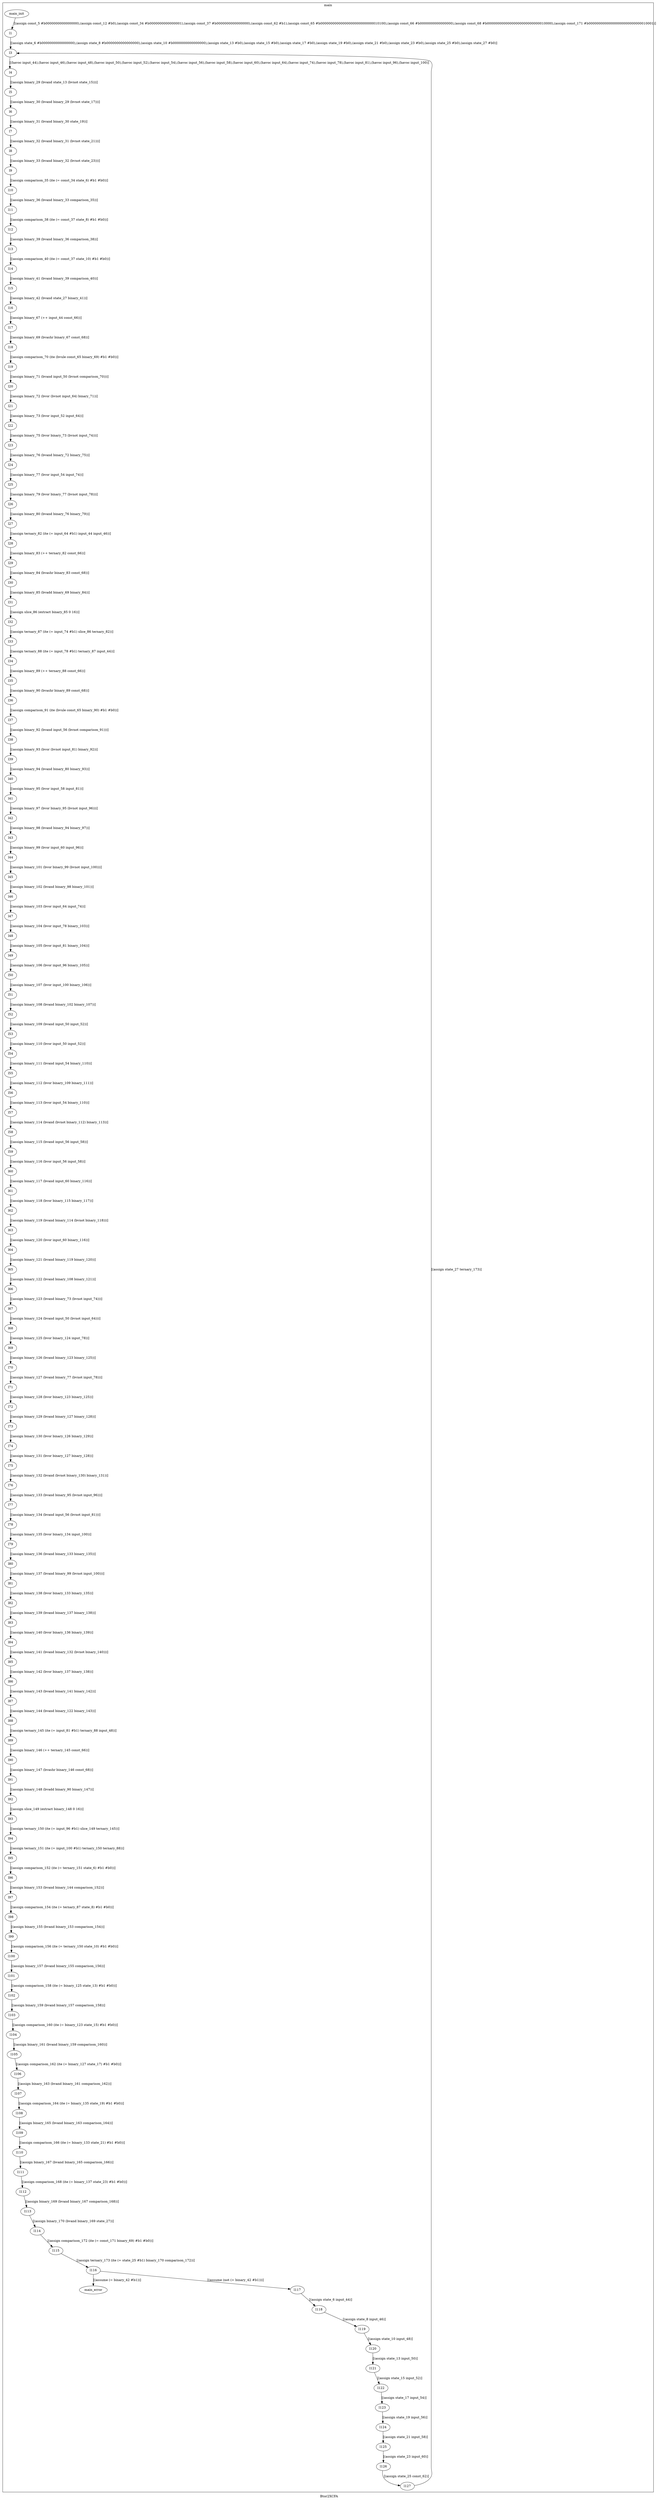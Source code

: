 digraph G {
label="Btor2XCFA";
subgraph cluster_0 {
label="main";
main_init[];
l1[];
l3[];
l4[];
l5[];
l6[];
l7[];
l8[];
l9[];
l10[];
l11[];
l12[];
l13[];
l14[];
l15[];
l16[];
l17[];
l18[];
l19[];
l20[];
l21[];
l22[];
l23[];
l24[];
l25[];
l26[];
l27[];
l28[];
l29[];
l30[];
l31[];
l32[];
l33[];
l34[];
l35[];
l36[];
l37[];
l38[];
l39[];
l40[];
l41[];
l42[];
l43[];
l44[];
l45[];
l46[];
l47[];
l48[];
l49[];
l50[];
l51[];
l52[];
l53[];
l54[];
l55[];
l56[];
l57[];
l58[];
l59[];
l60[];
l61[];
l62[];
l63[];
l64[];
l65[];
l66[];
l67[];
l68[];
l69[];
l70[];
l71[];
l72[];
l73[];
l74[];
l75[];
l76[];
l77[];
l78[];
l79[];
l80[];
l81[];
l82[];
l83[];
l84[];
l85[];
l86[];
l87[];
l88[];
l89[];
l90[];
l91[];
l92[];
l93[];
l94[];
l95[];
l96[];
l97[];
l98[];
l99[];
l100[];
l101[];
l102[];
l103[];
l104[];
l105[];
l106[];
l107[];
l108[];
l109[];
l110[];
l111[];
l112[];
l113[];
l114[];
l115[];
l116[];
main_error[];
l117[];
l118[];
l119[];
l120[];
l121[];
l122[];
l123[];
l124[];
l125[];
l126[];
l127[];
main_init -> l1 [label="[(assign const_5 #b0000000000000000),(assign const_12 #b0),(assign const_34 #b0000000000000001),(assign const_37 #b0000000000000000),(assign const_62 #b1),(assign const_65 #b00000000000000000000000000010100),(assign const_66 #b0000000000000000),(assign const_68 #b00000000000000000000000000010000),(assign const_171 #b00000000000000000000000000010001)] "];
l3 -> l4 [label="[(havoc input_44),(havoc input_46),(havoc input_48),(havoc input_50),(havoc input_52),(havoc input_54),(havoc input_56),(havoc input_58),(havoc input_60),(havoc input_64),(havoc input_74),(havoc input_78),(havoc input_81),(havoc input_96),(havoc input_100)] "];
l4 -> l5 [label="[(assign binary_29 (bvand state_13 (bvnot state_15)))] "];
l5 -> l6 [label="[(assign binary_30 (bvand binary_29 (bvnot state_17)))] "];
l6 -> l7 [label="[(assign binary_31 (bvand binary_30 state_19))] "];
l7 -> l8 [label="[(assign binary_32 (bvand binary_31 (bvnot state_21)))] "];
l8 -> l9 [label="[(assign binary_33 (bvand binary_32 (bvnot state_23)))] "];
l9 -> l10 [label="[(assign comparison_35 (ite (= const_34 state_6) #b1 #b0))] "];
l10 -> l11 [label="[(assign binary_36 (bvand binary_33 comparison_35))] "];
l11 -> l12 [label="[(assign comparison_38 (ite (= const_37 state_8) #b1 #b0))] "];
l12 -> l13 [label="[(assign binary_39 (bvand binary_36 comparison_38))] "];
l13 -> l14 [label="[(assign comparison_40 (ite (= const_37 state_10) #b1 #b0))] "];
l14 -> l15 [label="[(assign binary_41 (bvand binary_39 comparison_40))] "];
l15 -> l16 [label="[(assign binary_42 (bvand state_27 binary_41))] "];
l16 -> l17 [label="[(assign binary_67 (++ input_44 const_66))] "];
l17 -> l18 [label="[(assign binary_69 (bvashr binary_67 const_68))] "];
l18 -> l19 [label="[(assign comparison_70 (ite (bvule const_65 binary_69) #b1 #b0))] "];
l19 -> l20 [label="[(assign binary_71 (bvand input_50 (bvnot comparison_70)))] "];
l20 -> l21 [label="[(assign binary_72 (bvor (bvnot input_64) binary_71))] "];
l21 -> l22 [label="[(assign binary_73 (bvor input_52 input_64))] "];
l22 -> l23 [label="[(assign binary_75 (bvor binary_73 (bvnot input_74)))] "];
l23 -> l24 [label="[(assign binary_76 (bvand binary_72 binary_75))] "];
l24 -> l25 [label="[(assign binary_77 (bvor input_54 input_74))] "];
l25 -> l26 [label="[(assign binary_79 (bvor binary_77 (bvnot input_78)))] "];
l26 -> l27 [label="[(assign binary_80 (bvand binary_76 binary_79))] "];
l27 -> l28 [label="[(assign ternary_82 (ite (= input_64 #b1) input_44 input_46))] "];
l28 -> l29 [label="[(assign binary_83 (++ ternary_82 const_66))] "];
l29 -> l30 [label="[(assign binary_84 (bvashr binary_83 const_68))] "];
l30 -> l31 [label="[(assign binary_85 (bvadd binary_69 binary_84))] "];
l31 -> l32 [label="[(assign slice_86 (extract binary_85 0 16))] "];
l32 -> l33 [label="[(assign ternary_87 (ite (= input_74 #b1) slice_86 ternary_82))] "];
l33 -> l34 [label="[(assign ternary_88 (ite (= input_78 #b1) ternary_87 input_44))] "];
l34 -> l35 [label="[(assign binary_89 (++ ternary_88 const_66))] "];
l35 -> l36 [label="[(assign binary_90 (bvashr binary_89 const_68))] "];
l36 -> l37 [label="[(assign comparison_91 (ite (bvule const_65 binary_90) #b1 #b0))] "];
l37 -> l38 [label="[(assign binary_92 (bvand input_56 (bvnot comparison_91)))] "];
l38 -> l39 [label="[(assign binary_93 (bvor (bvnot input_81) binary_92))] "];
l39 -> l40 [label="[(assign binary_94 (bvand binary_80 binary_93))] "];
l40 -> l41 [label="[(assign binary_95 (bvor input_58 input_81))] "];
l41 -> l42 [label="[(assign binary_97 (bvor binary_95 (bvnot input_96)))] "];
l42 -> l43 [label="[(assign binary_98 (bvand binary_94 binary_97))] "];
l43 -> l44 [label="[(assign binary_99 (bvor input_60 input_96))] "];
l44 -> l45 [label="[(assign binary_101 (bvor binary_99 (bvnot input_100)))] "];
l45 -> l46 [label="[(assign binary_102 (bvand binary_98 binary_101))] "];
l46 -> l47 [label="[(assign binary_103 (bvor input_64 input_74))] "];
l47 -> l48 [label="[(assign binary_104 (bvor input_78 binary_103))] "];
l48 -> l49 [label="[(assign binary_105 (bvor input_81 binary_104))] "];
l49 -> l50 [label="[(assign binary_106 (bvor input_96 binary_105))] "];
l50 -> l51 [label="[(assign binary_107 (bvor input_100 binary_106))] "];
l51 -> l52 [label="[(assign binary_108 (bvand binary_102 binary_107))] "];
l52 -> l53 [label="[(assign binary_109 (bvand input_50 input_52))] "];
l53 -> l54 [label="[(assign binary_110 (bvor input_50 input_52))] "];
l54 -> l55 [label="[(assign binary_111 (bvand input_54 binary_110))] "];
l55 -> l56 [label="[(assign binary_112 (bvor binary_109 binary_111))] "];
l56 -> l57 [label="[(assign binary_113 (bvor input_54 binary_110))] "];
l57 -> l58 [label="[(assign binary_114 (bvand (bvnot binary_112) binary_113))] "];
l58 -> l59 [label="[(assign binary_115 (bvand input_56 input_58))] "];
l59 -> l60 [label="[(assign binary_116 (bvor input_56 input_58))] "];
l60 -> l61 [label="[(assign binary_117 (bvand input_60 binary_116))] "];
l61 -> l62 [label="[(assign binary_118 (bvor binary_115 binary_117))] "];
l62 -> l63 [label="[(assign binary_119 (bvand binary_114 (bvnot binary_118)))] "];
l63 -> l64 [label="[(assign binary_120 (bvor input_60 binary_116))] "];
l64 -> l65 [label="[(assign binary_121 (bvand binary_119 binary_120))] "];
l65 -> l66 [label="[(assign binary_122 (bvand binary_108 binary_121))] "];
l66 -> l67 [label="[(assign binary_123 (bvand binary_73 (bvnot input_74)))] "];
l67 -> l68 [label="[(assign binary_124 (bvand input_50 (bvnot input_64)))] "];
l68 -> l69 [label="[(assign binary_125 (bvor binary_124 input_78))] "];
l69 -> l70 [label="[(assign binary_126 (bvand binary_123 binary_125))] "];
l70 -> l71 [label="[(assign binary_127 (bvand binary_77 (bvnot input_78)))] "];
l71 -> l72 [label="[(assign binary_128 (bvor binary_123 binary_125))] "];
l72 -> l73 [label="[(assign binary_129 (bvand binary_127 binary_128))] "];
l73 -> l74 [label="[(assign binary_130 (bvor binary_126 binary_129))] "];
l74 -> l75 [label="[(assign binary_131 (bvor binary_127 binary_128))] "];
l75 -> l76 [label="[(assign binary_132 (bvand (bvnot binary_130) binary_131))] "];
l76 -> l77 [label="[(assign binary_133 (bvand binary_95 (bvnot input_96)))] "];
l77 -> l78 [label="[(assign binary_134 (bvand input_56 (bvnot input_81)))] "];
l78 -> l79 [label="[(assign binary_135 (bvor binary_134 input_100))] "];
l79 -> l80 [label="[(assign binary_136 (bvand binary_133 binary_135))] "];
l80 -> l81 [label="[(assign binary_137 (bvand binary_99 (bvnot input_100)))] "];
l81 -> l82 [label="[(assign binary_138 (bvor binary_133 binary_135))] "];
l82 -> l83 [label="[(assign binary_139 (bvand binary_137 binary_138))] "];
l83 -> l84 [label="[(assign binary_140 (bvor binary_136 binary_139))] "];
l84 -> l85 [label="[(assign binary_141 (bvand binary_132 (bvnot binary_140)))] "];
l85 -> l86 [label="[(assign binary_142 (bvor binary_137 binary_138))] "];
l86 -> l87 [label="[(assign binary_143 (bvand binary_141 binary_142))] "];
l87 -> l88 [label="[(assign binary_144 (bvand binary_122 binary_143))] "];
l88 -> l89 [label="[(assign ternary_145 (ite (= input_81 #b1) ternary_88 input_48))] "];
l89 -> l90 [label="[(assign binary_146 (++ ternary_145 const_66))] "];
l90 -> l91 [label="[(assign binary_147 (bvashr binary_146 const_68))] "];
l91 -> l92 [label="[(assign binary_148 (bvadd binary_90 binary_147))] "];
l92 -> l93 [label="[(assign slice_149 (extract binary_148 0 16))] "];
l93 -> l94 [label="[(assign ternary_150 (ite (= input_96 #b1) slice_149 ternary_145))] "];
l94 -> l95 [label="[(assign ternary_151 (ite (= input_100 #b1) ternary_150 ternary_88))] "];
l95 -> l96 [label="[(assign comparison_152 (ite (= ternary_151 state_6) #b1 #b0))] "];
l96 -> l97 [label="[(assign binary_153 (bvand binary_144 comparison_152))] "];
l97 -> l98 [label="[(assign comparison_154 (ite (= ternary_87 state_8) #b1 #b0))] "];
l98 -> l99 [label="[(assign binary_155 (bvand binary_153 comparison_154))] "];
l99 -> l100 [label="[(assign comparison_156 (ite (= ternary_150 state_10) #b1 #b0))] "];
l100 -> l101 [label="[(assign binary_157 (bvand binary_155 comparison_156))] "];
l101 -> l102 [label="[(assign comparison_158 (ite (= binary_125 state_13) #b1 #b0))] "];
l102 -> l103 [label="[(assign binary_159 (bvand binary_157 comparison_158))] "];
l103 -> l104 [label="[(assign comparison_160 (ite (= binary_123 state_15) #b1 #b0))] "];
l104 -> l105 [label="[(assign binary_161 (bvand binary_159 comparison_160))] "];
l105 -> l106 [label="[(assign comparison_162 (ite (= binary_127 state_17) #b1 #b0))] "];
l106 -> l107 [label="[(assign binary_163 (bvand binary_161 comparison_162))] "];
l107 -> l108 [label="[(assign comparison_164 (ite (= binary_135 state_19) #b1 #b0))] "];
l108 -> l109 [label="[(assign binary_165 (bvand binary_163 comparison_164))] "];
l109 -> l110 [label="[(assign comparison_166 (ite (= binary_133 state_21) #b1 #b0))] "];
l110 -> l111 [label="[(assign binary_167 (bvand binary_165 comparison_166))] "];
l111 -> l112 [label="[(assign comparison_168 (ite (= binary_137 state_23) #b1 #b0))] "];
l112 -> l113 [label="[(assign binary_169 (bvand binary_167 comparison_168))] "];
l113 -> l114 [label="[(assign binary_170 (bvand binary_169 state_27))] "];
l114 -> l115 [label="[(assign comparison_172 (ite (= const_171 binary_69) #b1 #b0))] "];
l115 -> l116 [label="[(assign ternary_173 (ite (= state_25 #b1) binary_170 comparison_172))] "];
l116 -> main_error [label="[(assume (= binary_42 #b1))] "];
l116 -> l117 [label="[(assume (not (= binary_42 #b1)))] "];
l117 -> l118 [label="[(assign state_6 input_44)] "];
l118 -> l119 [label="[(assign state_8 input_46)] "];
l119 -> l120 [label="[(assign state_10 input_48)] "];
l120 -> l121 [label="[(assign state_13 input_50)] "];
l121 -> l122 [label="[(assign state_15 input_52)] "];
l122 -> l123 [label="[(assign state_17 input_54)] "];
l123 -> l124 [label="[(assign state_19 input_56)] "];
l124 -> l125 [label="[(assign state_21 input_58)] "];
l125 -> l126 [label="[(assign state_23 input_60)] "];
l126 -> l127 [label="[(assign state_25 const_62)] "];
l127 -> l3 [label="[(assign state_27 ternary_173)] "];
l1 -> l3 [label="[(assign state_6 #b0000000000000000),(assign state_8 #b0000000000000000),(assign state_10 #b0000000000000000),(assign state_13 #b0),(assign state_15 #b0),(assign state_17 #b0),(assign state_19 #b0),(assign state_21 #b0),(assign state_23 #b0),(assign state_25 #b0),(assign state_27 #b0)] "];

}
}
